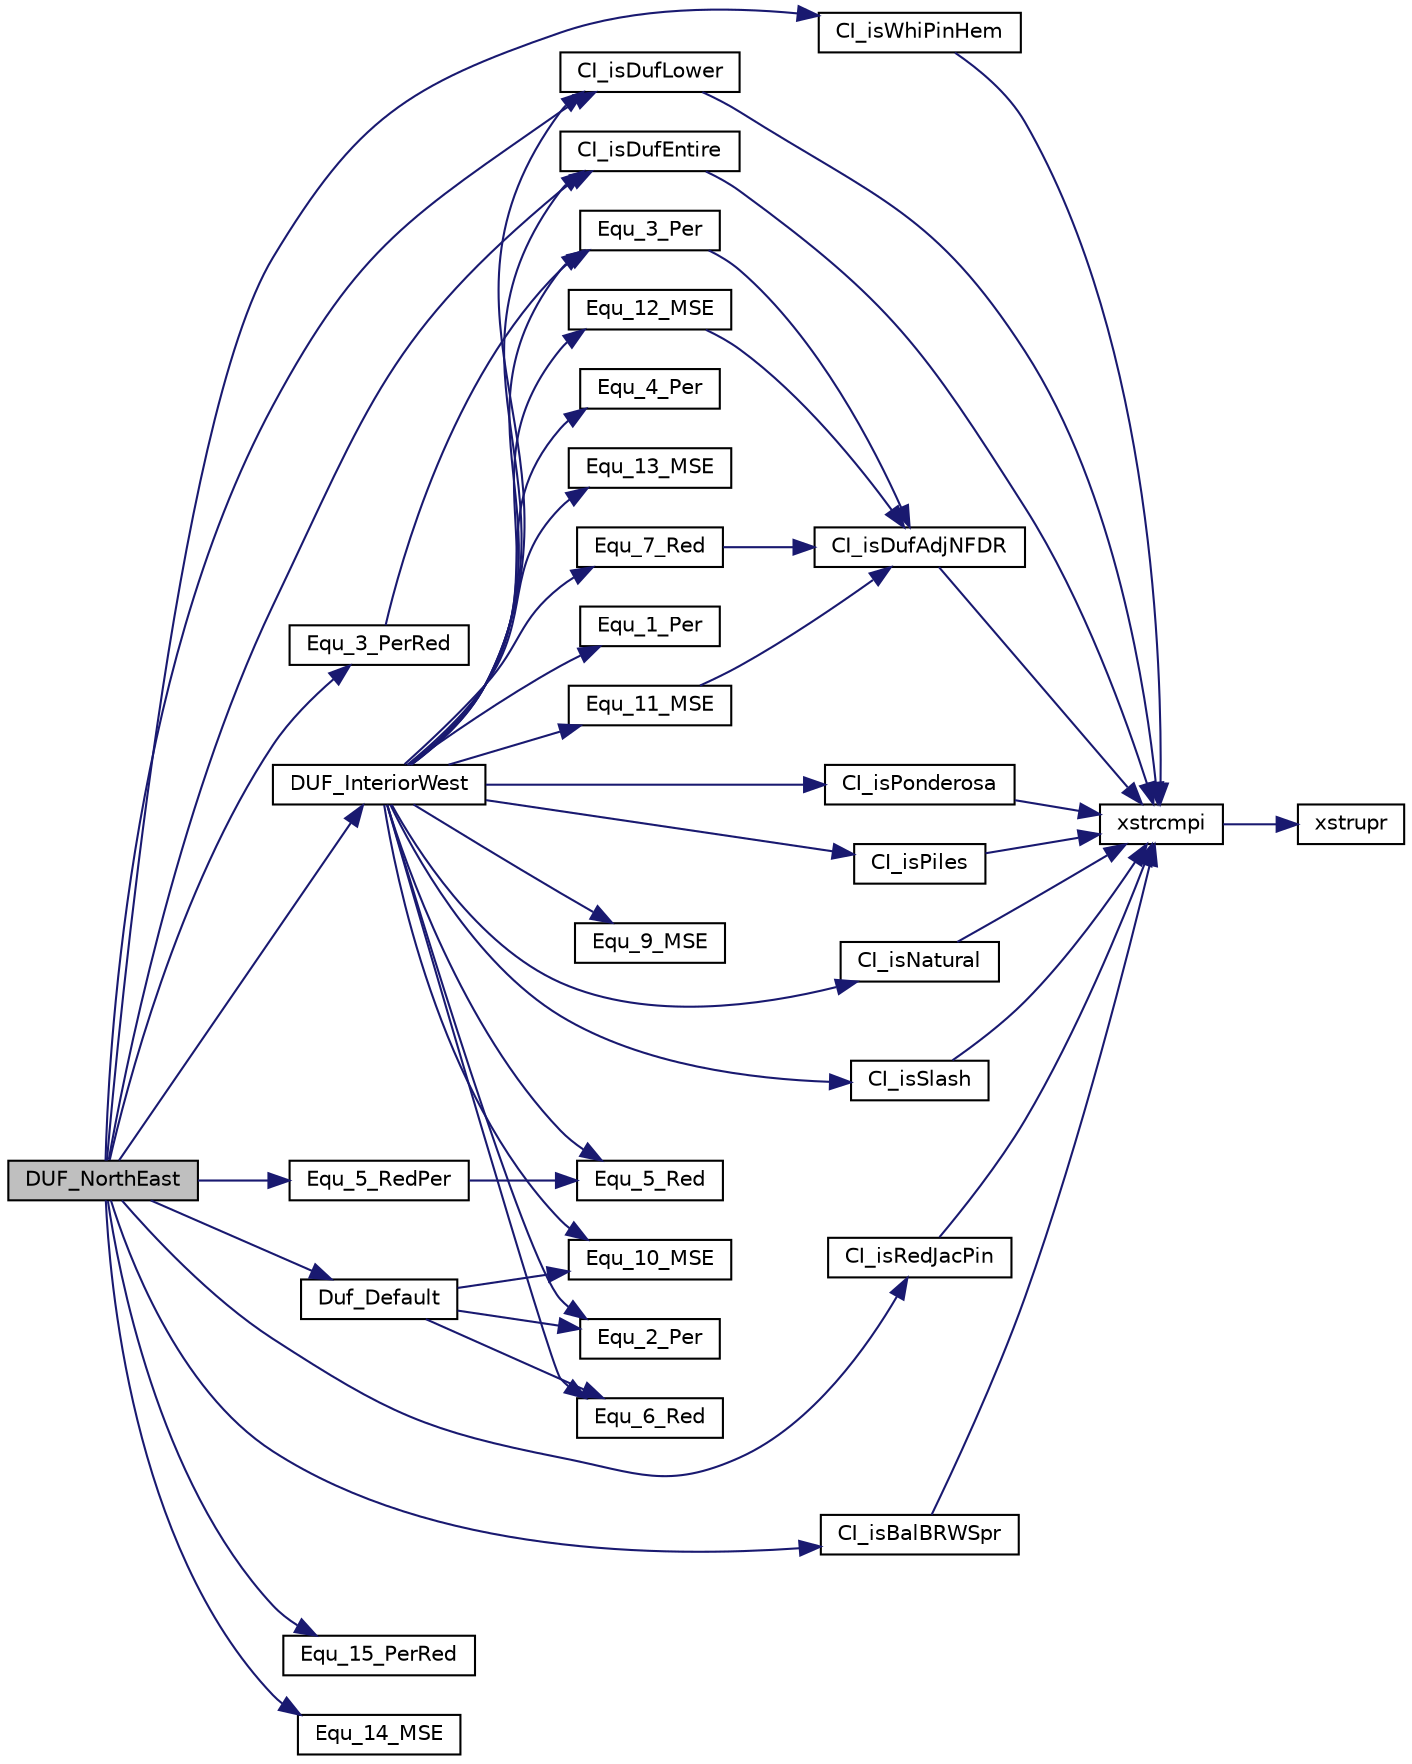 digraph "DUF_NorthEast"
{
  edge [fontname="Helvetica",fontsize="10",labelfontname="Helvetica",labelfontsize="10"];
  node [fontname="Helvetica",fontsize="10",shape=record];
  rankdir="LR";
  Node1 [label="DUF_NorthEast",height=0.2,width=0.4,color="black", fillcolor="grey75", style="filled", fontcolor="black"];
  Node1 -> Node2 [color="midnightblue",fontsize="10",style="solid",fontname="Helvetica"];
  Node2 [label="CI_isWhiPinHem",height=0.2,width=0.4,color="black", fillcolor="white", style="filled",URL="$fof__ci_8c.html#ab1779194887fc47974d2e6c62a9a88ad"];
  Node2 -> Node3 [color="midnightblue",fontsize="10",style="solid",fontname="Helvetica"];
  Node3 [label="xstrcmpi",height=0.2,width=0.4,color="black", fillcolor="white", style="filled",URL="$fof__ansi_8h.html#ae4a2af8fafbd412557cbf887bb828c13"];
  Node3 -> Node4 [color="midnightblue",fontsize="10",style="solid",fontname="Helvetica"];
  Node4 [label="xstrupr",height=0.2,width=0.4,color="black", fillcolor="white", style="filled",URL="$fof__unix_8c.html#a597515502edd92634b421f7f86824375"];
  Node1 -> Node5 [color="midnightblue",fontsize="10",style="solid",fontname="Helvetica"];
  Node5 [label="DUF_InteriorWest",height=0.2,width=0.4,color="black", fillcolor="white", style="filled",URL="$fof__duf_8c.html#afc322b95242c6c2ba13dba748838b562"];
  Node5 -> Node6 [color="midnightblue",fontsize="10",style="solid",fontname="Helvetica"];
  Node6 [label="CI_isPiles",height=0.2,width=0.4,color="black", fillcolor="white", style="filled",URL="$fof__ci_8c.html#acac95d76ac4503b6b2cf70a617b55503"];
  Node6 -> Node3 [color="midnightblue",fontsize="10",style="solid",fontname="Helvetica"];
  Node5 -> Node7 [color="midnightblue",fontsize="10",style="solid",fontname="Helvetica"];
  Node7 [label="CI_isNatural",height=0.2,width=0.4,color="black", fillcolor="white", style="filled",URL="$fof__ci_8c.html#a07c69289cef1fc870f00c8153317d4de"];
  Node7 -> Node3 [color="midnightblue",fontsize="10",style="solid",fontname="Helvetica"];
  Node5 -> Node8 [color="midnightblue",fontsize="10",style="solid",fontname="Helvetica"];
  Node8 [label="CI_isSlash",height=0.2,width=0.4,color="black", fillcolor="white", style="filled",URL="$fof__ci_8c.html#a336d87710b45e28076a9c954ade18b7e"];
  Node8 -> Node3 [color="midnightblue",fontsize="10",style="solid",fontname="Helvetica"];
  Node5 -> Node9 [color="midnightblue",fontsize="10",style="solid",fontname="Helvetica"];
  Node9 [label="CI_isDufLower",height=0.2,width=0.4,color="black", fillcolor="white", style="filled",URL="$fof__ci_8c.html#a871f1b2863359cb57a51cb330a75af0b"];
  Node9 -> Node3 [color="midnightblue",fontsize="10",style="solid",fontname="Helvetica"];
  Node5 -> Node10 [color="midnightblue",fontsize="10",style="solid",fontname="Helvetica"];
  Node10 [label="Equ_1_Per",height=0.2,width=0.4,color="black", fillcolor="white", style="filled",URL="$fof__duf_8c.html#ad497dd2080e046a59010edf3e98a4a58"];
  Node5 -> Node11 [color="midnightblue",fontsize="10",style="solid",fontname="Helvetica"];
  Node11 [label="Equ_5_Red",height=0.2,width=0.4,color="black", fillcolor="white", style="filled",URL="$fof__duf_8c.html#aa6c8dbd59861d5ddbc2337f3db881839"];
  Node5 -> Node12 [color="midnightblue",fontsize="10",style="solid",fontname="Helvetica"];
  Node12 [label="Equ_9_MSE",height=0.2,width=0.4,color="black", fillcolor="white", style="filled",URL="$fof__duf_8c.html#aa8fd8d322d19dff9115aec2f62632557"];
  Node5 -> Node13 [color="midnightblue",fontsize="10",style="solid",fontname="Helvetica"];
  Node13 [label="CI_isDufEntire",height=0.2,width=0.4,color="black", fillcolor="white", style="filled",URL="$fof__ci_8c.html#a7313e8bc3f58e28d49fabdefd3d8c92d"];
  Node13 -> Node3 [color="midnightblue",fontsize="10",style="solid",fontname="Helvetica"];
  Node5 -> Node14 [color="midnightblue",fontsize="10",style="solid",fontname="Helvetica"];
  Node14 [label="Equ_2_Per",height=0.2,width=0.4,color="black", fillcolor="white", style="filled",URL="$fof__duf_8c.html#ae2c52427c7d7368cf5027bafdd7408d3"];
  Node5 -> Node15 [color="midnightblue",fontsize="10",style="solid",fontname="Helvetica"];
  Node15 [label="Equ_6_Red",height=0.2,width=0.4,color="black", fillcolor="white", style="filled",URL="$fof__duf_8c.html#a56db849e139ffa2ff5ac3db2ea46860f"];
  Node5 -> Node16 [color="midnightblue",fontsize="10",style="solid",fontname="Helvetica"];
  Node16 [label="Equ_10_MSE",height=0.2,width=0.4,color="black", fillcolor="white", style="filled",URL="$fof__duf_8c.html#aa8ef5b4feb38affaf81f869952c4b629"];
  Node5 -> Node17 [color="midnightblue",fontsize="10",style="solid",fontname="Helvetica"];
  Node17 [label="Equ_3_Per",height=0.2,width=0.4,color="black", fillcolor="white", style="filled",URL="$fof__duf_8c.html#a6179d86f9910c305dbfac17d0208282d"];
  Node17 -> Node18 [color="midnightblue",fontsize="10",style="solid",fontname="Helvetica"];
  Node18 [label="CI_isDufAdjNFDR",height=0.2,width=0.4,color="black", fillcolor="white", style="filled",URL="$fof__ci_8c.html#ae0c9eed5d7856b096c50bc8d39544fa7"];
  Node18 -> Node3 [color="midnightblue",fontsize="10",style="solid",fontname="Helvetica"];
  Node5 -> Node19 [color="midnightblue",fontsize="10",style="solid",fontname="Helvetica"];
  Node19 [label="Equ_7_Red",height=0.2,width=0.4,color="black", fillcolor="white", style="filled",URL="$fof__duf_8c.html#a4640d2954d7c36e9d361247a90eb4367"];
  Node19 -> Node18 [color="midnightblue",fontsize="10",style="solid",fontname="Helvetica"];
  Node5 -> Node20 [color="midnightblue",fontsize="10",style="solid",fontname="Helvetica"];
  Node20 [label="Equ_11_MSE",height=0.2,width=0.4,color="black", fillcolor="white", style="filled",URL="$fof__duf_8c.html#a675c890b1fbcadcb60c597d4a3bc7e12"];
  Node20 -> Node18 [color="midnightblue",fontsize="10",style="solid",fontname="Helvetica"];
  Node5 -> Node21 [color="midnightblue",fontsize="10",style="solid",fontname="Helvetica"];
  Node21 [label="CI_isPonderosa",height=0.2,width=0.4,color="black", fillcolor="white", style="filled",URL="$fof__ci_8c.html#aebcec5d3d23b3c527eafcab11948c276"];
  Node21 -> Node3 [color="midnightblue",fontsize="10",style="solid",fontname="Helvetica"];
  Node5 -> Node22 [color="midnightblue",fontsize="10",style="solid",fontname="Helvetica"];
  Node22 [label="Equ_4_Per",height=0.2,width=0.4,color="black", fillcolor="white", style="filled",URL="$fof__duf_8c.html#ac04b164bd75c526673cac948bcbc225e"];
  Node5 -> Node23 [color="midnightblue",fontsize="10",style="solid",fontname="Helvetica"];
  Node23 [label="Equ_13_MSE",height=0.2,width=0.4,color="black", fillcolor="white", style="filled",URL="$fof__duf_8c.html#abec033cc20494f86ea682e1212cb4e1b"];
  Node5 -> Node24 [color="midnightblue",fontsize="10",style="solid",fontname="Helvetica"];
  Node24 [label="Equ_12_MSE",height=0.2,width=0.4,color="black", fillcolor="white", style="filled",URL="$fof__duf_8c.html#af9b5087e927a14d849a0a0de797f3a6a"];
  Node24 -> Node18 [color="midnightblue",fontsize="10",style="solid",fontname="Helvetica"];
  Node1 -> Node25 [color="midnightblue",fontsize="10",style="solid",fontname="Helvetica"];
  Node25 [label="CI_isRedJacPin",height=0.2,width=0.4,color="black", fillcolor="white", style="filled",URL="$fof__ci_8c.html#ac22b59b40f5a16a081ff664f0ec06d03"];
  Node25 -> Node3 [color="midnightblue",fontsize="10",style="solid",fontname="Helvetica"];
  Node1 -> Node26 [color="midnightblue",fontsize="10",style="solid",fontname="Helvetica"];
  Node26 [label="CI_isBalBRWSpr",height=0.2,width=0.4,color="black", fillcolor="white", style="filled",URL="$fof__ci_8c.html#a5e9d76857efb58db36adebf5a60cf1c4"];
  Node26 -> Node3 [color="midnightblue",fontsize="10",style="solid",fontname="Helvetica"];
  Node1 -> Node27 [color="midnightblue",fontsize="10",style="solid",fontname="Helvetica"];
  Node27 [label="Duf_Default",height=0.2,width=0.4,color="black", fillcolor="white", style="filled",URL="$fof__duf_8c.html#a32dd3b027872a766bf08862585cc0d86"];
  Node27 -> Node14 [color="midnightblue",fontsize="10",style="solid",fontname="Helvetica"];
  Node27 -> Node15 [color="midnightblue",fontsize="10",style="solid",fontname="Helvetica"];
  Node27 -> Node16 [color="midnightblue",fontsize="10",style="solid",fontname="Helvetica"];
  Node1 -> Node13 [color="midnightblue",fontsize="10",style="solid",fontname="Helvetica"];
  Node1 -> Node28 [color="midnightblue",fontsize="10",style="solid",fontname="Helvetica"];
  Node28 [label="Equ_15_PerRed",height=0.2,width=0.4,color="black", fillcolor="white", style="filled",URL="$fof__duf_8c.html#a2a5be2e0cf51ff2122afc6e822ae6807"];
  Node1 -> Node29 [color="midnightblue",fontsize="10",style="solid",fontname="Helvetica"];
  Node29 [label="Equ_14_MSE",height=0.2,width=0.4,color="black", fillcolor="white", style="filled",URL="$fof__duf_8c.html#a393a738dac2c30c33ecb49d61be1a243"];
  Node1 -> Node9 [color="midnightblue",fontsize="10",style="solid",fontname="Helvetica"];
  Node1 -> Node30 [color="midnightblue",fontsize="10",style="solid",fontname="Helvetica"];
  Node30 [label="Equ_3_PerRed",height=0.2,width=0.4,color="black", fillcolor="white", style="filled",URL="$fof__duf_8c.html#a1ed1fc89268120300ecb8a7b8179cf18"];
  Node30 -> Node17 [color="midnightblue",fontsize="10",style="solid",fontname="Helvetica"];
  Node1 -> Node31 [color="midnightblue",fontsize="10",style="solid",fontname="Helvetica"];
  Node31 [label="Equ_5_RedPer",height=0.2,width=0.4,color="black", fillcolor="white", style="filled",URL="$fof__duf_8c.html#a49588972dafcbcf487a0ac96b8c012fc"];
  Node31 -> Node11 [color="midnightblue",fontsize="10",style="solid",fontname="Helvetica"];
}
